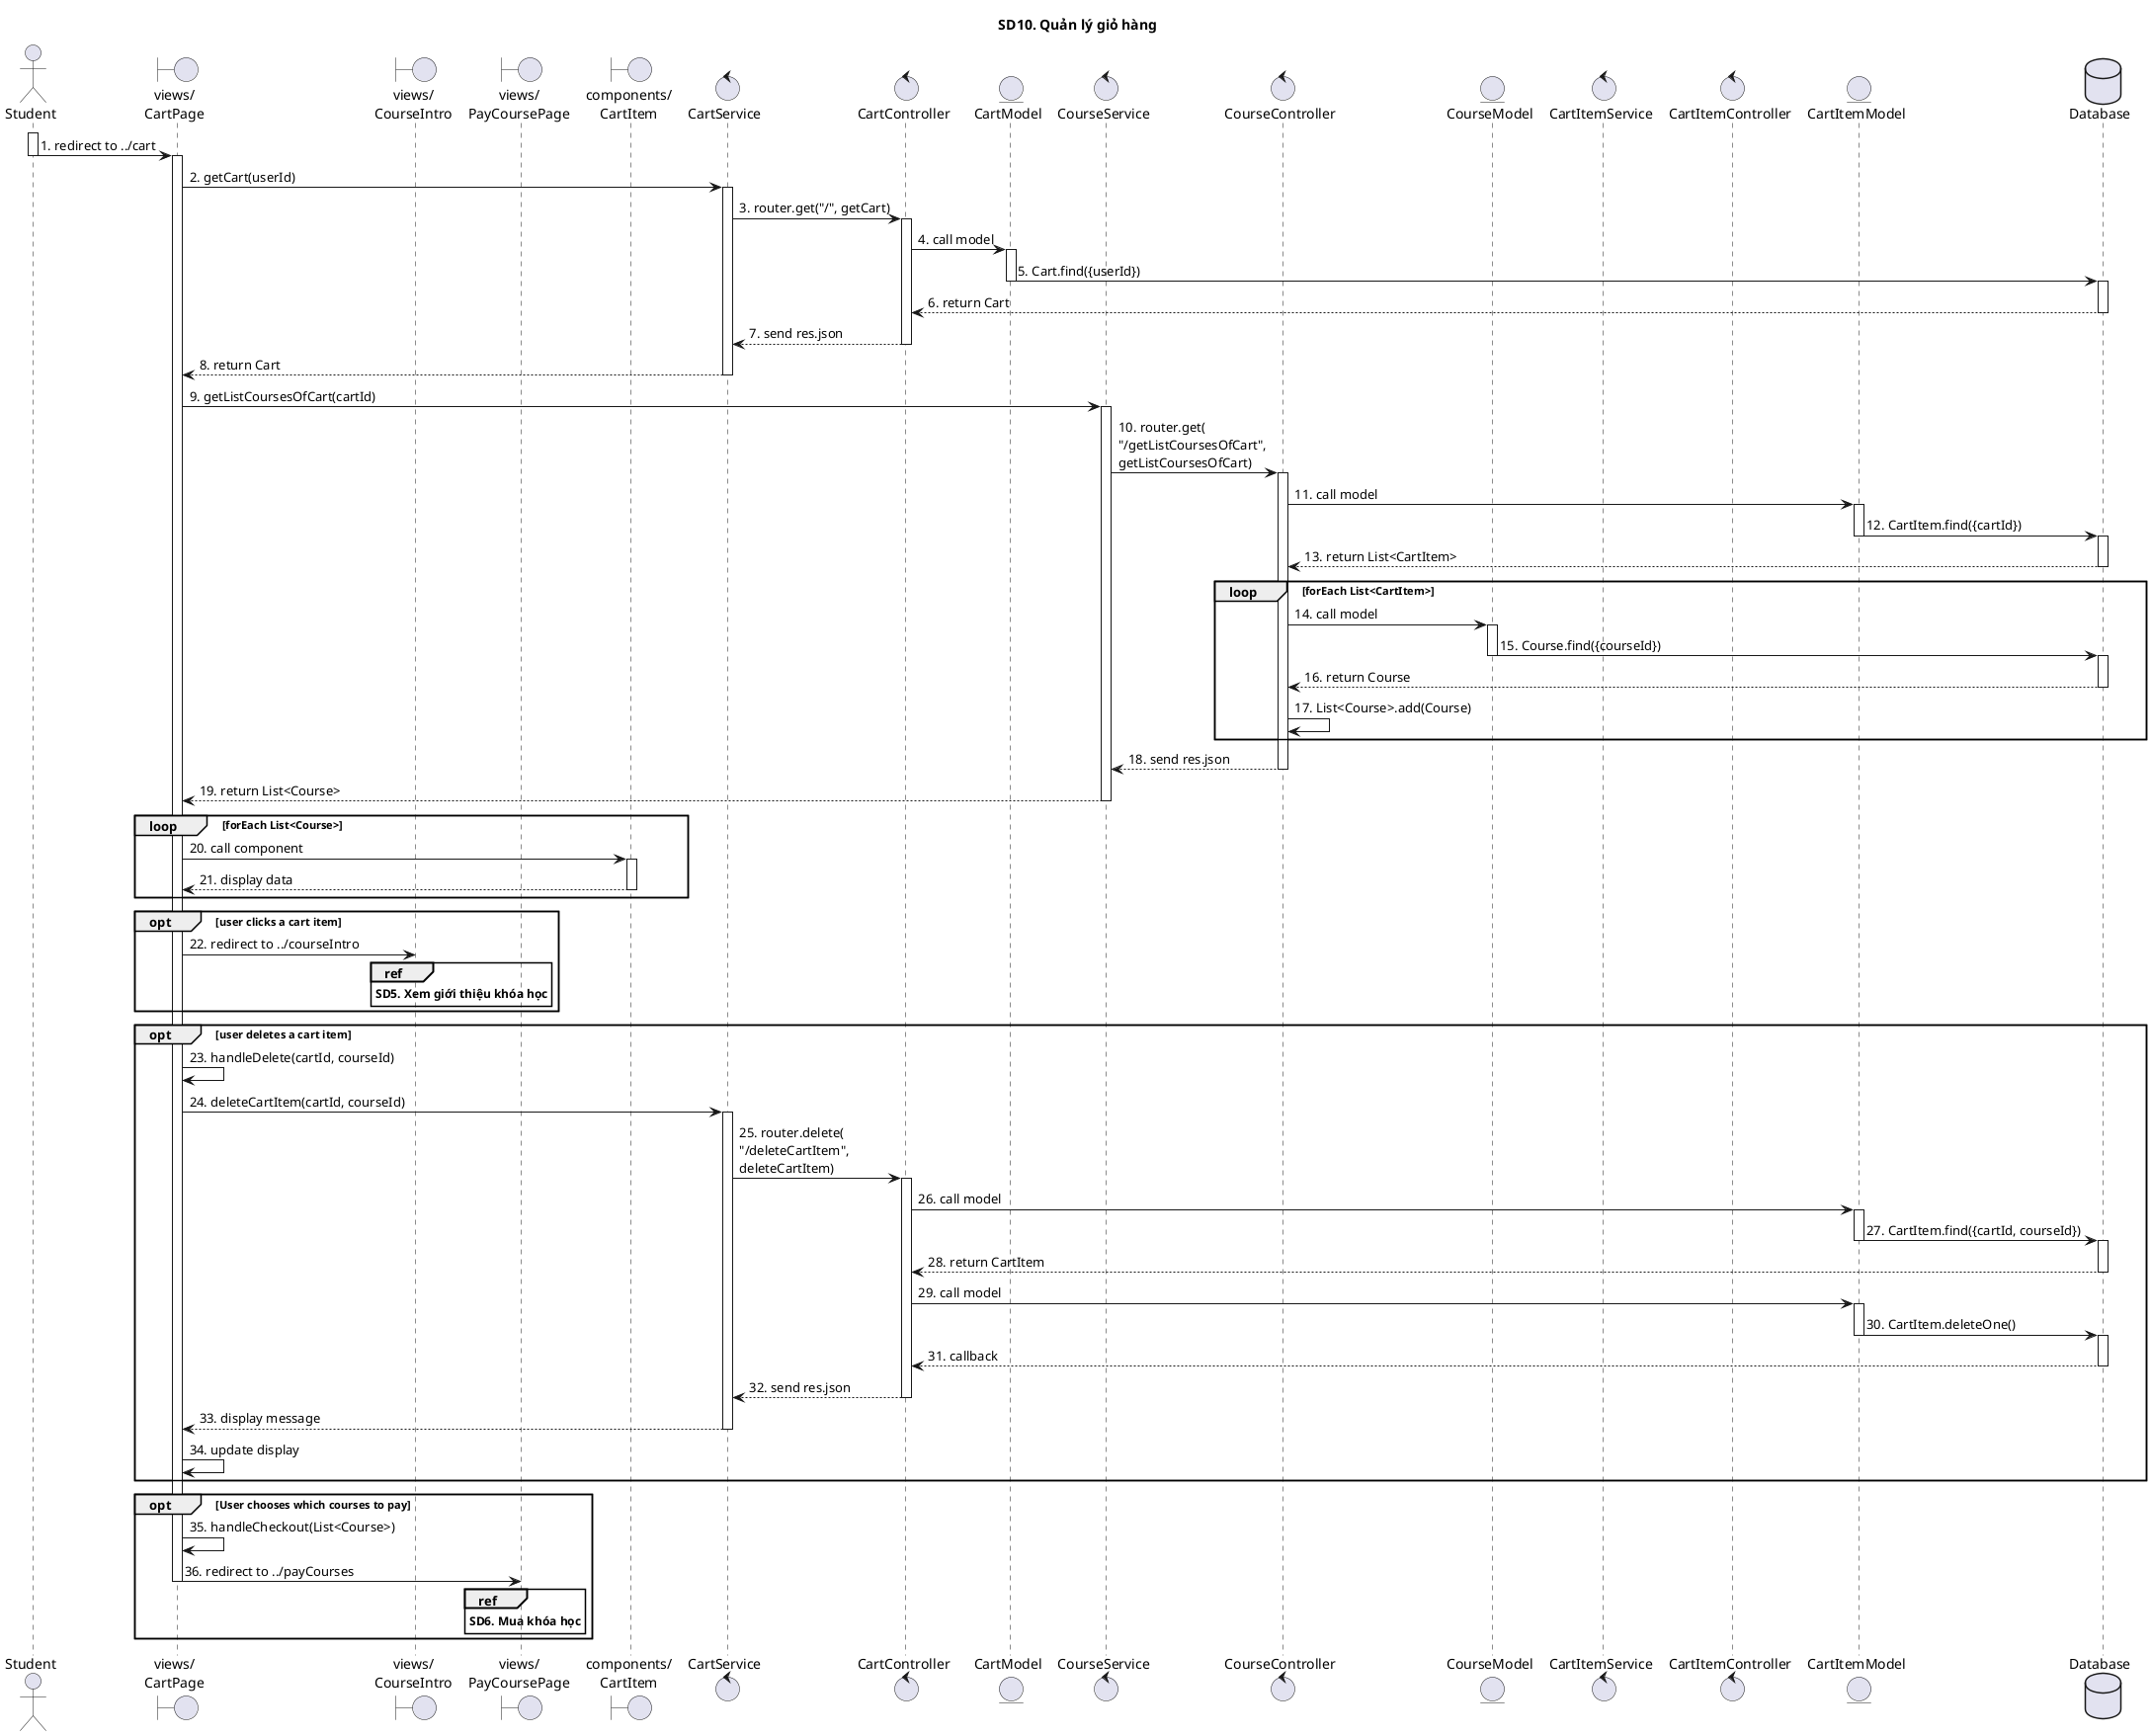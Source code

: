 @startuml

title SD10. Quản lý giỏ hàng

actor "Student" as Actor
boundary "views/\nCartPage" as CartPage
boundary "views/\nCourseIntro" as CourseIntro
boundary "views/\nPayCoursePage" as PayCourse
boundary "components/\nCartItem" as CartItem
control "CartService"
control "CartController"
entity "CartModel"
control "CourseService"
control "CourseController"
entity "CourseModel"
control "CartItemService"
control "CartItemController"
entity "CartItemModel"
database "Database" as Database

activate Actor
Actor -> CartPage: 1. redirect to ../cart
deactivate Actor

activate CartPage
CartPage -> CartService: 2. getCart(userId)
activate CartService
CartService -> CartController: 3. router.get("/", getCart)
activate CartController
CartController -> CartModel: 4. call model
activate CartModel
CartModel -> Database: 5. Cart.find({userId})
deactivate CartModel
activate Database
Database --> CartController: 6. return Cart
deactivate Database
CartController --> CartService: 7. send res.json
deactivate CartController
CartService --> CartPage: 8. return Cart
deactivate CartService
CartPage -> CourseService: 9. getListCoursesOfCart(cartId)
activate CourseService
CourseService -> CourseController: 10. router.get(\n"/getListCoursesOfCart",\ngetListCoursesOfCart)
activate CourseController
CourseController -> CartItemModel: 11. call model
activate CartItemModel
CartItemModel -> Database: 12. CartItem.find({cartId})
deactivate CartItemModel
activate Database
Database --> CourseController: 13. return List<CartItem>
deactivate Database
loop forEach List<CartItem>
CourseController -> CourseModel: 14. call model
activate CourseModel
CourseModel -> Database: 15. Course.find({courseId})
deactivate CourseModel
activate Database
deactivate CourseModel
Database --> CourseController: 16. return Course
deactivate Database
CourseController -> CourseController: 17. List<Course>.add(Course)
end
CourseController --> CourseService: 18. send res.json
deactivate CourseController
CourseService --> CartPage: 19. return List<Course>
deactivate CourseService

loop forEach List<Course>

CartPage -> CartItem: 20. call component

activate CartItem
CartItem --> CartPage: 21. display data
deactivate CartItem

end

opt user clicks a cart item
CartPage -> CourseIntro: 22. redirect to ../courseIntro
ref over CourseIntro
**SD5. Xem giới thiệu khóa học**
end ref
end group

opt user deletes a cart item
CartPage -> CartPage: 23. handleDelete(cartId, courseId)
CartPage -> CartService: 24. deleteCartItem(cartId, courseId)
activate CartService
CartService -> CartController: 25. router.delete(\n"/deleteCartItem",\ndeleteCartItem)
activate CartController
CartController -> CartItemModel: 26. call model
activate CartItemModel
CartItemModel -> Database: 27. CartItem.find({cartId, courseId})
deactivate CartItemModel
activate Database
Database --> CartController: 28. return CartItem
deactivate Database
CartController -> CartItemModel: 29. call model
activate CartItemModel
CartItemModel -> Database: 30. CartItem.deleteOne()
deactivate CartItemModel
activate Database
Database --> CartController: 31. callback
deactivate Database
CartController --> CartService: 32. send res.json
deactivate CartController
CartService --> CartPage: 33. display message
deactivate CartService
CartPage -> CartPage: 34. update display
end

opt User chooses which courses to pay
CartPage -> CartPage: 35. handleCheckout(List<Course>)
CartPage -> PayCourse: 36. redirect to ../payCourses
deactivate CartPage

ref over PayCourse
**SD6. Mua khóa học**
end ref
end

@enduml